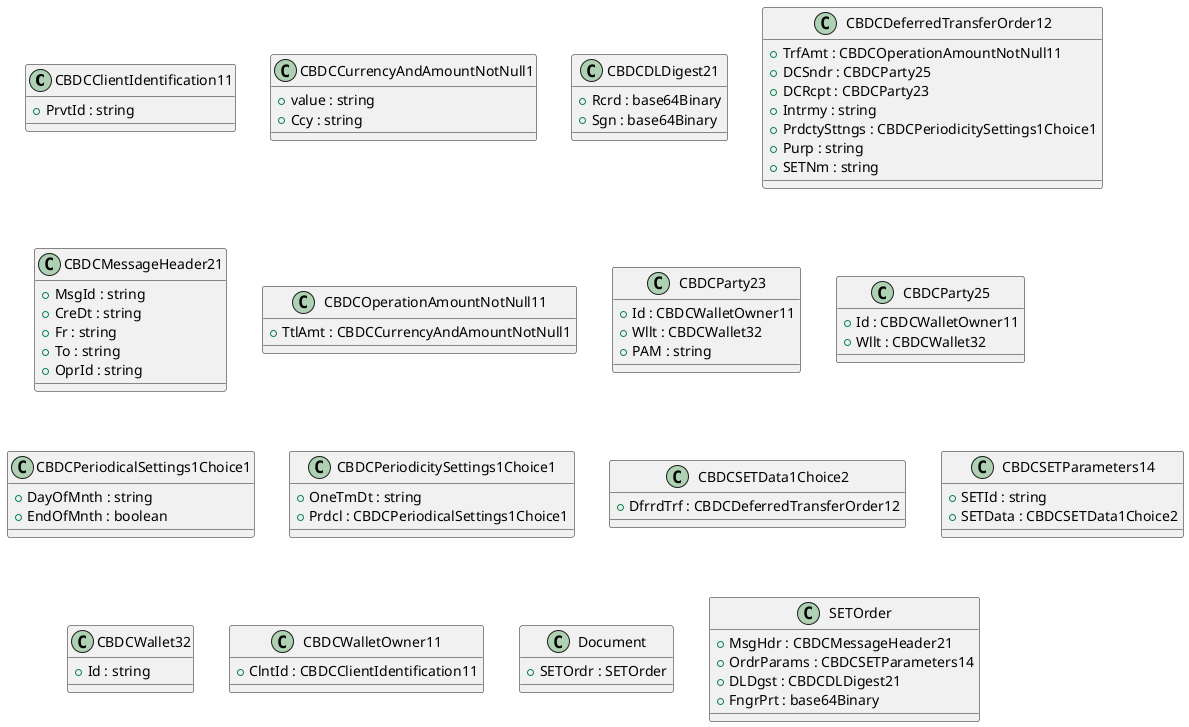 @startuml

class CBDCClientIdentification11 {
    +PrvtId : string
}
class CBDCCurrencyAndAmountNotNull1 {
    +value : string
    +Ccy : string
}
class CBDCDLDigest21 {
    +Rcrd : base64Binary
    +Sgn : base64Binary
}
class CBDCDeferredTransferOrder12 {
    +TrfAmt : CBDCOperationAmountNotNull11
    +DCSndr : CBDCParty25
    +DCRcpt : CBDCParty23
    +Intrmy : string
    +PrdctySttngs : CBDCPeriodicitySettings1Choice1
    +Purp : string
    +SETNm : string
}
class CBDCMessageHeader21 {
    +MsgId : string
    +CreDt : string
    +Fr : string
    +To : string
    +OprId : string
}
class CBDCOperationAmountNotNull11 {
    +TtlAmt : CBDCCurrencyAndAmountNotNull1
}
class CBDCParty23 {
    +Id : CBDCWalletOwner11
    +Wllt : CBDCWallet32
    +PAM : string
}
class CBDCParty25 {
    +Id : CBDCWalletOwner11
    +Wllt : CBDCWallet32
}
class CBDCPeriodicalSettings1Choice1 {
    +DayOfMnth : string
    +EndOfMnth : boolean
}
class CBDCPeriodicitySettings1Choice1 {
    +OneTmDt : string
    +Prdcl : CBDCPeriodicalSettings1Choice1
}
class CBDCSETData1Choice2 {
    +DfrrdTrf : CBDCDeferredTransferOrder12
}
class CBDCSETParameters14 {
    +SETId : string
    +SETData : CBDCSETData1Choice2
}
class CBDCWallet32 {
    +Id : string
}
class CBDCWalletOwner11 {
    +ClntId : CBDCClientIdentification11
}
class Document {
    +SETOrdr : SETOrder
}
class SETOrder {
    +MsgHdr : CBDCMessageHeader21
    +OrdrParams : CBDCSETParameters14
    +DLDgst : CBDCDLDigest21
    +FngrPrt : base64Binary
}

@enduml
